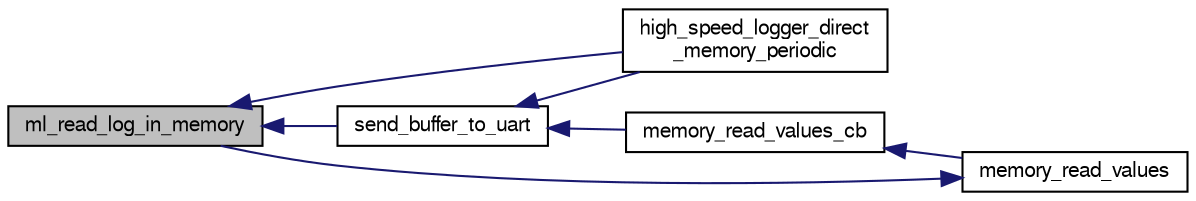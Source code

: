 digraph "ml_read_log_in_memory"
{
  edge [fontname="FreeSans",fontsize="10",labelfontname="FreeSans",labelfontsize="10"];
  node [fontname="FreeSans",fontsize="10",shape=record];
  rankdir="LR";
  Node1 [label="ml_read_log_in_memory",height=0.2,width=0.4,color="black", fillcolor="grey75", style="filled", fontcolor="black"];
  Node1 -> Node2 [dir="back",color="midnightblue",fontsize="10",style="solid",fontname="FreeSans"];
  Node2 [label="high_speed_logger_direct\l_memory_periodic",height=0.2,width=0.4,color="black", fillcolor="white", style="filled",URL="$high__speed__logger__direct__memory_8h.html#a9464826fae91544e9fc803865f5e3107",tooltip="Main function of the module. "];
  Node1 -> Node3 [dir="back",color="midnightblue",fontsize="10",style="solid",fontname="FreeSans"];
  Node3 [label="send_buffer_to_uart",height=0.2,width=0.4,color="black", fillcolor="white", style="filled",URL="$high__speed__logger__direct__memory_8h.html#a9bddde970a97af490613f8c8c3afbd02",tooltip="Function sending the read values from the memory to te UART. "];
  Node3 -> Node4 [dir="back",color="midnightblue",fontsize="10",style="solid",fontname="FreeSans"];
  Node4 [label="memory_read_values_cb",height=0.2,width=0.4,color="black", fillcolor="white", style="filled",URL="$high__speed__logger__direct__memory_8c.html#a03c89d538e0d2f5fd4ffd2dcc2dbcdf4",tooltip="Callback function decrypting the read values from the memory. "];
  Node4 -> Node5 [dir="back",color="midnightblue",fontsize="10",style="solid",fontname="FreeSans"];
  Node5 [label="memory_read_values",height=0.2,width=0.4,color="black", fillcolor="white", style="filled",URL="$high__speed__logger__direct__memory_8h.html#a1fb39680405c75bd37906ab8291785a3",tooltip="Function sending a request to read some values in memory. "];
  Node5 -> Node1 [dir="back",color="midnightblue",fontsize="10",style="solid",fontname="FreeSans"];
  Node3 -> Node2 [dir="back",color="midnightblue",fontsize="10",style="solid",fontname="FreeSans"];
}
